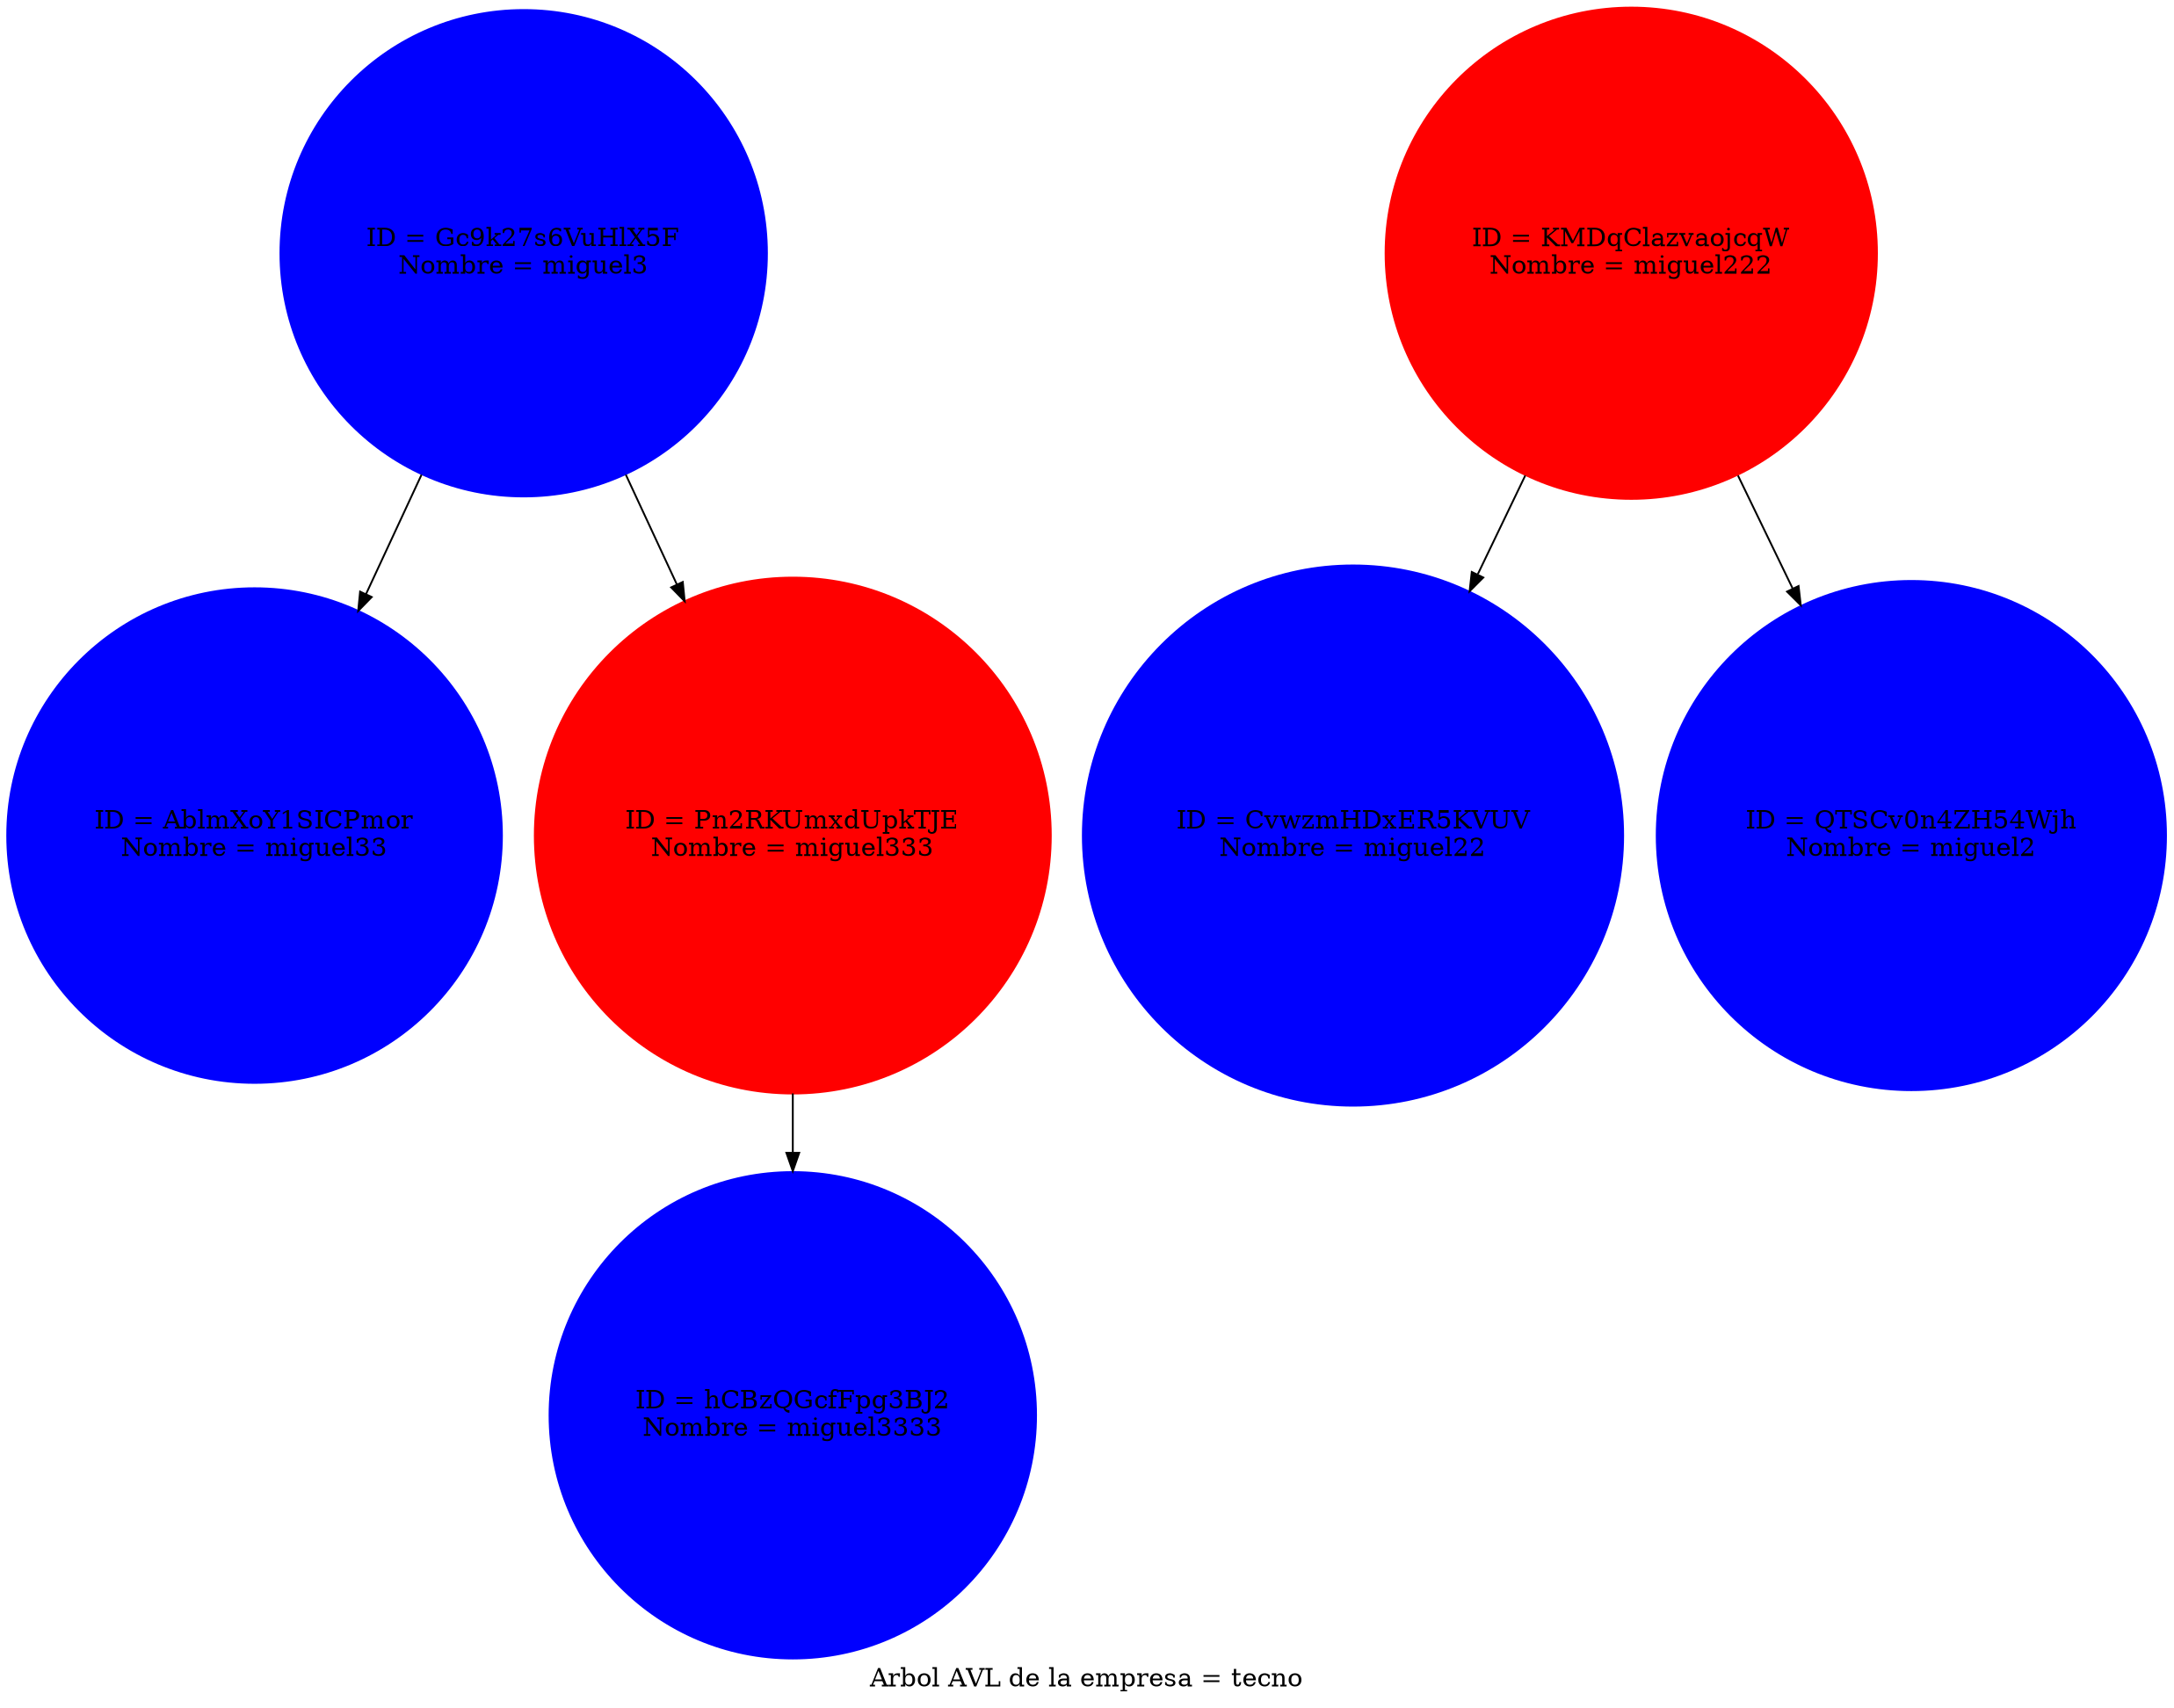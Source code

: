 digraph AVLTree {
	label="Arbol AVL de la empresa = tecno";
    node [shape=circle];
    "Gc9k27s6VuHlX5F" [color= blue, style=filled label="ID = Gc9k27s6VuHlX5F\nNombre = miguel3"];
    "Gc9k27s6VuHlX5F" -> "AblmXoY1SICPmor";
    "AblmXoY1SICPmor" [color= blue, style=filled label="ID = AblmXoY1SICPmor\nNombre = miguel33"];
    "Gc9k27s6VuHlX5F" -> "Pn2RKUmxdUpkTJE";
    "Pn2RKUmxdUpkTJE" [color= red, style=filled label="ID = Pn2RKUmxdUpkTJE\nNombre = miguel333"];
    "Pn2RKUmxdUpkTJE" -> "hCBzQGcfFpg3BJ2";
    "hCBzQGcfFpg3BJ2" [color= blue, style=filled label="ID = hCBzQGcfFpg3BJ2\nNombre = miguel3333"];
    "KMDqClazvaojcqW" [color= red, style=filled label="ID = KMDqClazvaojcqW\nNombre = miguel222"];
    "KMDqClazvaojcqW" -> "CvwzmHDxER5KVUV";
    "CvwzmHDxER5KVUV" [color= blue, style=filled label="ID = CvwzmHDxER5KVUV\nNombre = miguel22"];
    "KMDqClazvaojcqW" -> "QTSCv0n4ZH54Wjh";
    "QTSCv0n4ZH54Wjh" [color= blue, style=filled label="ID = QTSCv0n4ZH54Wjh\nNombre = miguel2"];
}
